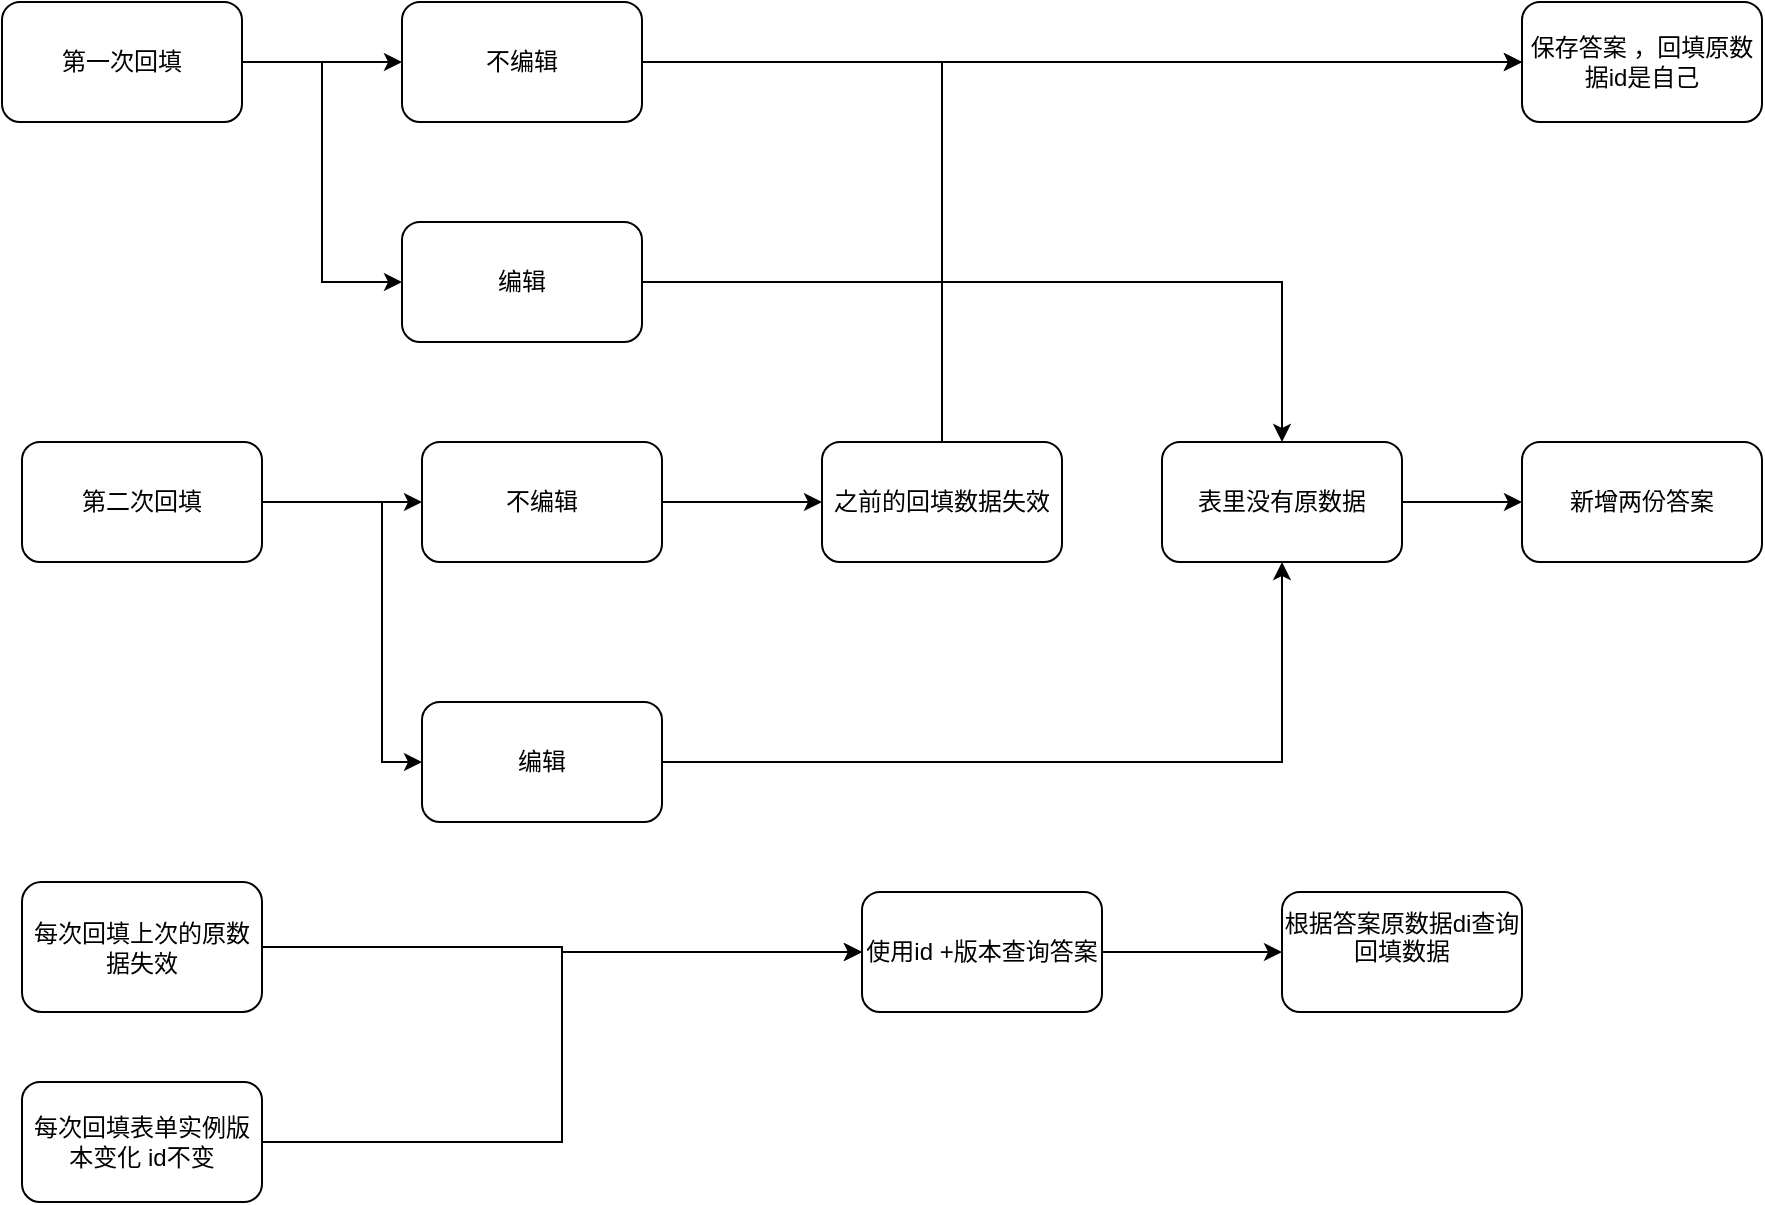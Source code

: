 <mxfile version="26.1.1">
  <diagram name="第 1 页" id="fy0pCHuaPRtrpl2Gr3BS">
    <mxGraphModel dx="1212" dy="724" grid="1" gridSize="10" guides="1" tooltips="1" connect="1" arrows="1" fold="1" page="1" pageScale="1" pageWidth="827" pageHeight="1169" math="0" shadow="0">
      <root>
        <mxCell id="0" />
        <mxCell id="1" parent="0" />
        <mxCell id="H7Hj94CXA3mKFmwpcMTP-3" value="" style="edgeStyle=orthogonalEdgeStyle;rounded=0;orthogonalLoop=1;jettySize=auto;html=1;" parent="1" source="H7Hj94CXA3mKFmwpcMTP-1" target="H7Hj94CXA3mKFmwpcMTP-2" edge="1">
          <mxGeometry relative="1" as="geometry" />
        </mxCell>
        <mxCell id="H7Hj94CXA3mKFmwpcMTP-7" value="" style="edgeStyle=orthogonalEdgeStyle;rounded=0;orthogonalLoop=1;jettySize=auto;html=1;" parent="1" source="H7Hj94CXA3mKFmwpcMTP-1" target="H7Hj94CXA3mKFmwpcMTP-6" edge="1">
          <mxGeometry relative="1" as="geometry">
            <Array as="points">
              <mxPoint x="260" y="170" />
              <mxPoint x="260" y="280" />
            </Array>
          </mxGeometry>
        </mxCell>
        <mxCell id="H7Hj94CXA3mKFmwpcMTP-1" value="第一次回填" style="rounded=1;whiteSpace=wrap;html=1;" parent="1" vertex="1">
          <mxGeometry x="100" y="140" width="120" height="60" as="geometry" />
        </mxCell>
        <mxCell id="H7Hj94CXA3mKFmwpcMTP-5" value="" style="edgeStyle=orthogonalEdgeStyle;rounded=0;orthogonalLoop=1;jettySize=auto;html=1;" parent="1" source="H7Hj94CXA3mKFmwpcMTP-2" target="H7Hj94CXA3mKFmwpcMTP-4" edge="1">
          <mxGeometry relative="1" as="geometry" />
        </mxCell>
        <mxCell id="H7Hj94CXA3mKFmwpcMTP-2" value="不编辑" style="whiteSpace=wrap;html=1;rounded=1;" parent="1" vertex="1">
          <mxGeometry x="300" y="140" width="120" height="60" as="geometry" />
        </mxCell>
        <mxCell id="H7Hj94CXA3mKFmwpcMTP-4" value="保存答案 ，回填原数据id是自己" style="whiteSpace=wrap;html=1;rounded=1;" parent="1" vertex="1">
          <mxGeometry x="860" y="140" width="120" height="60" as="geometry" />
        </mxCell>
        <mxCell id="H7Hj94CXA3mKFmwpcMTP-9" value="" style="edgeStyle=orthogonalEdgeStyle;rounded=0;orthogonalLoop=1;jettySize=auto;html=1;" parent="1" source="H7Hj94CXA3mKFmwpcMTP-6" target="H7Hj94CXA3mKFmwpcMTP-8" edge="1">
          <mxGeometry relative="1" as="geometry" />
        </mxCell>
        <mxCell id="H7Hj94CXA3mKFmwpcMTP-6" value="编辑" style="rounded=1;whiteSpace=wrap;html=1;" parent="1" vertex="1">
          <mxGeometry x="300" y="250" width="120" height="60" as="geometry" />
        </mxCell>
        <mxCell id="H7Hj94CXA3mKFmwpcMTP-11" value="" style="edgeStyle=orthogonalEdgeStyle;rounded=0;orthogonalLoop=1;jettySize=auto;html=1;" parent="1" source="H7Hj94CXA3mKFmwpcMTP-8" target="H7Hj94CXA3mKFmwpcMTP-10" edge="1">
          <mxGeometry relative="1" as="geometry" />
        </mxCell>
        <mxCell id="H7Hj94CXA3mKFmwpcMTP-8" value="表里没有原数据" style="rounded=1;whiteSpace=wrap;html=1;" parent="1" vertex="1">
          <mxGeometry x="680" y="360" width="120" height="60" as="geometry" />
        </mxCell>
        <mxCell id="H7Hj94CXA3mKFmwpcMTP-10" value="新增两份答案" style="whiteSpace=wrap;html=1;rounded=1;" parent="1" vertex="1">
          <mxGeometry x="860" y="360" width="120" height="60" as="geometry" />
        </mxCell>
        <mxCell id="H7Hj94CXA3mKFmwpcMTP-14" value="" style="edgeStyle=orthogonalEdgeStyle;rounded=0;orthogonalLoop=1;jettySize=auto;html=1;" parent="1" source="H7Hj94CXA3mKFmwpcMTP-12" target="H7Hj94CXA3mKFmwpcMTP-13" edge="1">
          <mxGeometry relative="1" as="geometry" />
        </mxCell>
        <mxCell id="H7Hj94CXA3mKFmwpcMTP-19" value="" style="edgeStyle=orthogonalEdgeStyle;rounded=0;orthogonalLoop=1;jettySize=auto;html=1;" parent="1" source="H7Hj94CXA3mKFmwpcMTP-12" target="H7Hj94CXA3mKFmwpcMTP-18" edge="1">
          <mxGeometry relative="1" as="geometry">
            <Array as="points">
              <mxPoint x="290" y="390" />
              <mxPoint x="290" y="520" />
            </Array>
          </mxGeometry>
        </mxCell>
        <mxCell id="H7Hj94CXA3mKFmwpcMTP-12" value="第二次回填" style="rounded=1;whiteSpace=wrap;html=1;" parent="1" vertex="1">
          <mxGeometry x="110" y="360" width="120" height="60" as="geometry" />
        </mxCell>
        <mxCell id="H7Hj94CXA3mKFmwpcMTP-16" value="" style="edgeStyle=orthogonalEdgeStyle;rounded=0;orthogonalLoop=1;jettySize=auto;html=1;" parent="1" source="H7Hj94CXA3mKFmwpcMTP-13" target="H7Hj94CXA3mKFmwpcMTP-15" edge="1">
          <mxGeometry relative="1" as="geometry" />
        </mxCell>
        <mxCell id="H7Hj94CXA3mKFmwpcMTP-13" value="不编辑" style="whiteSpace=wrap;html=1;rounded=1;" parent="1" vertex="1">
          <mxGeometry x="310" y="360" width="120" height="60" as="geometry" />
        </mxCell>
        <mxCell id="rsq1oJ8PJQARHhWjuVlB-2" style="edgeStyle=orthogonalEdgeStyle;rounded=0;orthogonalLoop=1;jettySize=auto;html=1;exitX=0.5;exitY=0;exitDx=0;exitDy=0;entryX=0;entryY=0.5;entryDx=0;entryDy=0;" edge="1" parent="1" source="H7Hj94CXA3mKFmwpcMTP-15" target="H7Hj94CXA3mKFmwpcMTP-4">
          <mxGeometry relative="1" as="geometry" />
        </mxCell>
        <mxCell id="H7Hj94CXA3mKFmwpcMTP-15" value="之前的回填数据失效" style="whiteSpace=wrap;html=1;rounded=1;" parent="1" vertex="1">
          <mxGeometry x="510" y="360" width="120" height="60" as="geometry" />
        </mxCell>
        <mxCell id="H7Hj94CXA3mKFmwpcMTP-20" style="edgeStyle=orthogonalEdgeStyle;rounded=0;orthogonalLoop=1;jettySize=auto;html=1;exitX=1;exitY=0.5;exitDx=0;exitDy=0;" parent="1" source="H7Hj94CXA3mKFmwpcMTP-18" target="H7Hj94CXA3mKFmwpcMTP-8" edge="1">
          <mxGeometry relative="1" as="geometry">
            <mxPoint x="550" y="320" as="targetPoint" />
          </mxGeometry>
        </mxCell>
        <mxCell id="H7Hj94CXA3mKFmwpcMTP-18" value="编辑" style="whiteSpace=wrap;html=1;rounded=1;" parent="1" vertex="1">
          <mxGeometry x="310" y="490" width="120" height="60" as="geometry" />
        </mxCell>
        <mxCell id="H7Hj94CXA3mKFmwpcMTP-24" value="" style="edgeStyle=orthogonalEdgeStyle;rounded=0;orthogonalLoop=1;jettySize=auto;html=1;" parent="1" source="H7Hj94CXA3mKFmwpcMTP-21" target="H7Hj94CXA3mKFmwpcMTP-23" edge="1">
          <mxGeometry relative="1" as="geometry" />
        </mxCell>
        <mxCell id="H7Hj94CXA3mKFmwpcMTP-21" value="每次回填上次的原数据失效" style="rounded=1;whiteSpace=wrap;html=1;" parent="1" vertex="1">
          <mxGeometry x="110" y="580" width="120" height="65" as="geometry" />
        </mxCell>
        <mxCell id="H7Hj94CXA3mKFmwpcMTP-27" style="edgeStyle=orthogonalEdgeStyle;rounded=0;orthogonalLoop=1;jettySize=auto;html=1;exitX=1;exitY=0.5;exitDx=0;exitDy=0;entryX=0;entryY=0.5;entryDx=0;entryDy=0;" parent="1" source="H7Hj94CXA3mKFmwpcMTP-22" target="H7Hj94CXA3mKFmwpcMTP-23" edge="1">
          <mxGeometry relative="1" as="geometry" />
        </mxCell>
        <mxCell id="H7Hj94CXA3mKFmwpcMTP-22" value="每次回填表单实例版本变化 id不变" style="rounded=1;whiteSpace=wrap;html=1;" parent="1" vertex="1">
          <mxGeometry x="110" y="680" width="120" height="60" as="geometry" />
        </mxCell>
        <mxCell id="H7Hj94CXA3mKFmwpcMTP-26" value="" style="edgeStyle=orthogonalEdgeStyle;rounded=0;orthogonalLoop=1;jettySize=auto;html=1;" parent="1" source="H7Hj94CXA3mKFmwpcMTP-23" target="H7Hj94CXA3mKFmwpcMTP-25" edge="1">
          <mxGeometry relative="1" as="geometry" />
        </mxCell>
        <mxCell id="H7Hj94CXA3mKFmwpcMTP-23" value="使用id +版本查询答案" style="whiteSpace=wrap;html=1;rounded=1;" parent="1" vertex="1">
          <mxGeometry x="530" y="585" width="120" height="60" as="geometry" />
        </mxCell>
        <mxCell id="H7Hj94CXA3mKFmwpcMTP-25" value="根据答案原数据di查询回填数据&lt;div&gt;&lt;br&gt;&lt;/div&gt;" style="whiteSpace=wrap;html=1;rounded=1;" parent="1" vertex="1">
          <mxGeometry x="740" y="585" width="120" height="60" as="geometry" />
        </mxCell>
      </root>
    </mxGraphModel>
  </diagram>
</mxfile>
